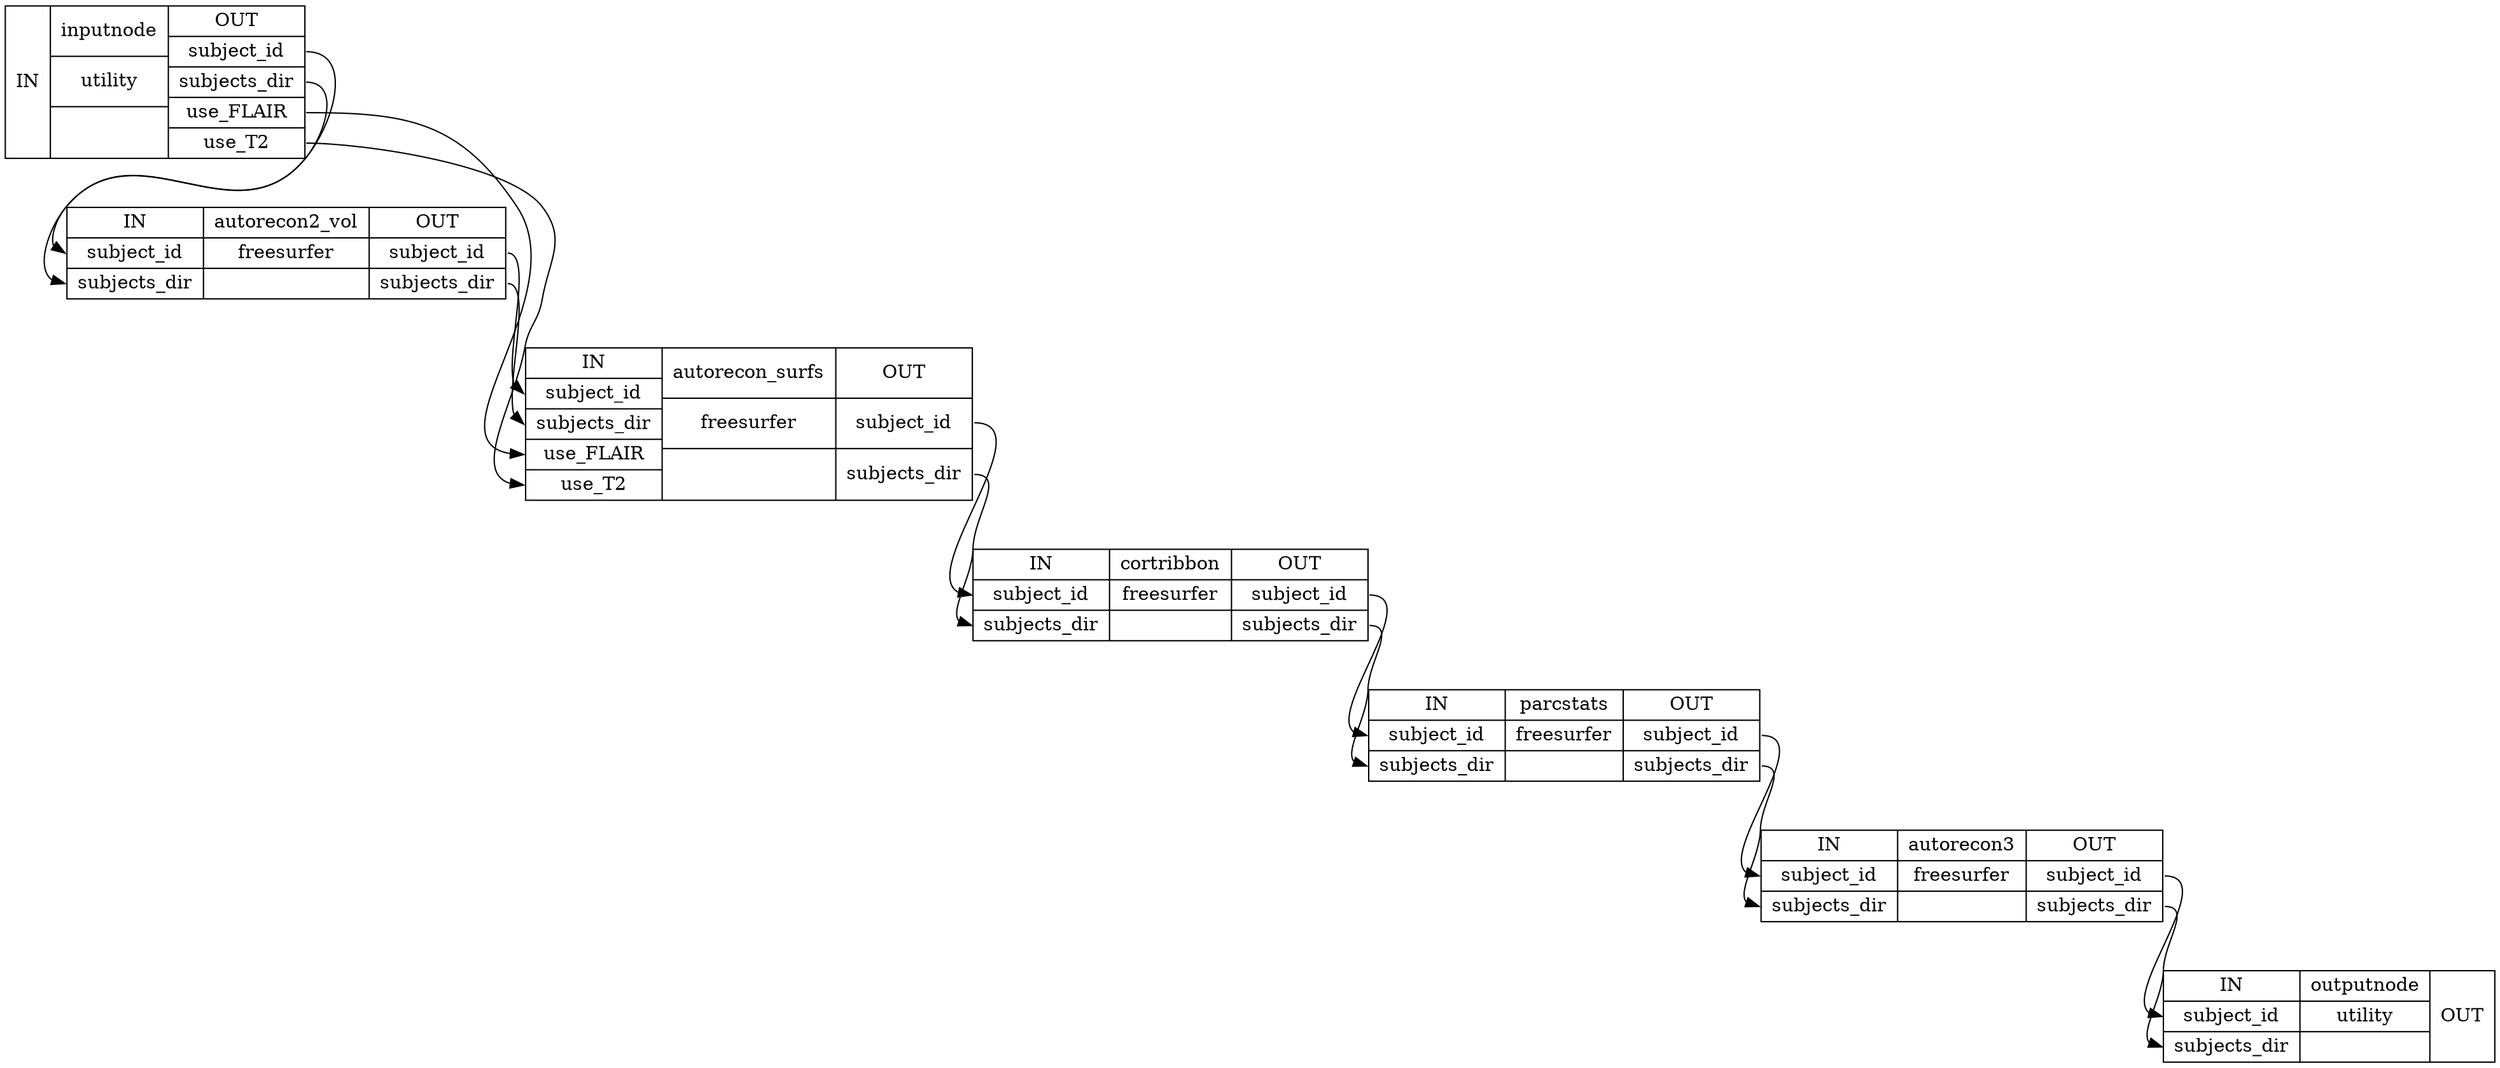 digraph structs {
node [shape=record];
autorecon_resume_wfinputnode [label="{IN}|{ inputnode | utility |  }|{OUT|<outsubjectid> subject_id|<outsubjectsdir> subjects_dir|<outuseFLAIR> use_FLAIR|<outuseT2> use_T2}"];
autorecon_resume_wfautorecon2_vol [label="{IN|<insubjectid> subject_id|<insubjectsdir> subjects_dir}|{ autorecon2_vol | freesurfer |  }|{OUT|<outsubjectid> subject_id|<outsubjectsdir> subjects_dir}"];
autorecon_resume_wfautorecon_surfs [label="{IN|<insubjectid> subject_id|<insubjectsdir> subjects_dir|<inuseFLAIR> use_FLAIR|<inuseT2> use_T2}|{ autorecon_surfs | freesurfer |  }|{OUT|<outsubjectid> subject_id|<outsubjectsdir> subjects_dir}"];
autorecon_resume_wfcortribbon [label="{IN|<insubjectid> subject_id|<insubjectsdir> subjects_dir}|{ cortribbon | freesurfer |  }|{OUT|<outsubjectid> subject_id|<outsubjectsdir> subjects_dir}"];
autorecon_resume_wfparcstats [label="{IN|<insubjectid> subject_id|<insubjectsdir> subjects_dir}|{ parcstats | freesurfer |  }|{OUT|<outsubjectid> subject_id|<outsubjectsdir> subjects_dir}"];
autorecon_resume_wfautorecon3 [label="{IN|<insubjectid> subject_id|<insubjectsdir> subjects_dir}|{ autorecon3 | freesurfer |  }|{OUT|<outsubjectid> subject_id|<outsubjectsdir> subjects_dir}"];
autorecon_resume_wfoutputnode [label="{IN|<insubjectid> subject_id|<insubjectsdir> subjects_dir}|{ outputnode | utility |  }|{OUT}"];
autorecon_resume_wfautorecon2_vol:outsubjectid:e -> autorecon_resume_wfautorecon_surfs:insubjectid:w;
autorecon_resume_wfautorecon2_vol:outsubjectsdir:e -> autorecon_resume_wfautorecon_surfs:insubjectsdir:w;
autorecon_resume_wfautorecon3:outsubjectid:e -> autorecon_resume_wfoutputnode:insubjectid:w;
autorecon_resume_wfautorecon3:outsubjectsdir:e -> autorecon_resume_wfoutputnode:insubjectsdir:w;
autorecon_resume_wfautorecon_surfs:outsubjectid:e -> autorecon_resume_wfcortribbon:insubjectid:w;
autorecon_resume_wfautorecon_surfs:outsubjectsdir:e -> autorecon_resume_wfcortribbon:insubjectsdir:w;
autorecon_resume_wfcortribbon:outsubjectid:e -> autorecon_resume_wfparcstats:insubjectid:w;
autorecon_resume_wfcortribbon:outsubjectsdir:e -> autorecon_resume_wfparcstats:insubjectsdir:w;
autorecon_resume_wfinputnode:outsubjectid:e -> autorecon_resume_wfautorecon2_vol:insubjectid:w;
autorecon_resume_wfinputnode:outsubjectsdir:e -> autorecon_resume_wfautorecon2_vol:insubjectsdir:w;
autorecon_resume_wfinputnode:outuseFLAIR:e -> autorecon_resume_wfautorecon_surfs:inuseFLAIR:w;
autorecon_resume_wfinputnode:outuseT2:e -> autorecon_resume_wfautorecon_surfs:inuseT2:w;
autorecon_resume_wfparcstats:outsubjectid:e -> autorecon_resume_wfautorecon3:insubjectid:w;
autorecon_resume_wfparcstats:outsubjectsdir:e -> autorecon_resume_wfautorecon3:insubjectsdir:w;
}